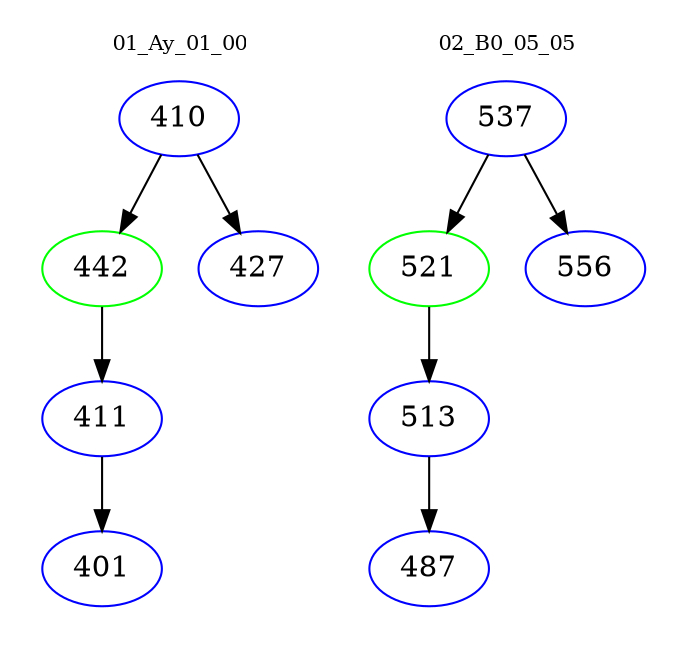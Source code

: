 digraph{
subgraph cluster_0 {
color = white
label = "01_Ay_01_00";
fontsize=10;
T0_410 [label="410", color="blue"]
T0_410 -> T0_442 [color="black"]
T0_442 [label="442", color="green"]
T0_442 -> T0_411 [color="black"]
T0_411 [label="411", color="blue"]
T0_411 -> T0_401 [color="black"]
T0_401 [label="401", color="blue"]
T0_410 -> T0_427 [color="black"]
T0_427 [label="427", color="blue"]
}
subgraph cluster_1 {
color = white
label = "02_B0_05_05";
fontsize=10;
T1_537 [label="537", color="blue"]
T1_537 -> T1_521 [color="black"]
T1_521 [label="521", color="green"]
T1_521 -> T1_513 [color="black"]
T1_513 [label="513", color="blue"]
T1_513 -> T1_487 [color="black"]
T1_487 [label="487", color="blue"]
T1_537 -> T1_556 [color="black"]
T1_556 [label="556", color="blue"]
}
}
